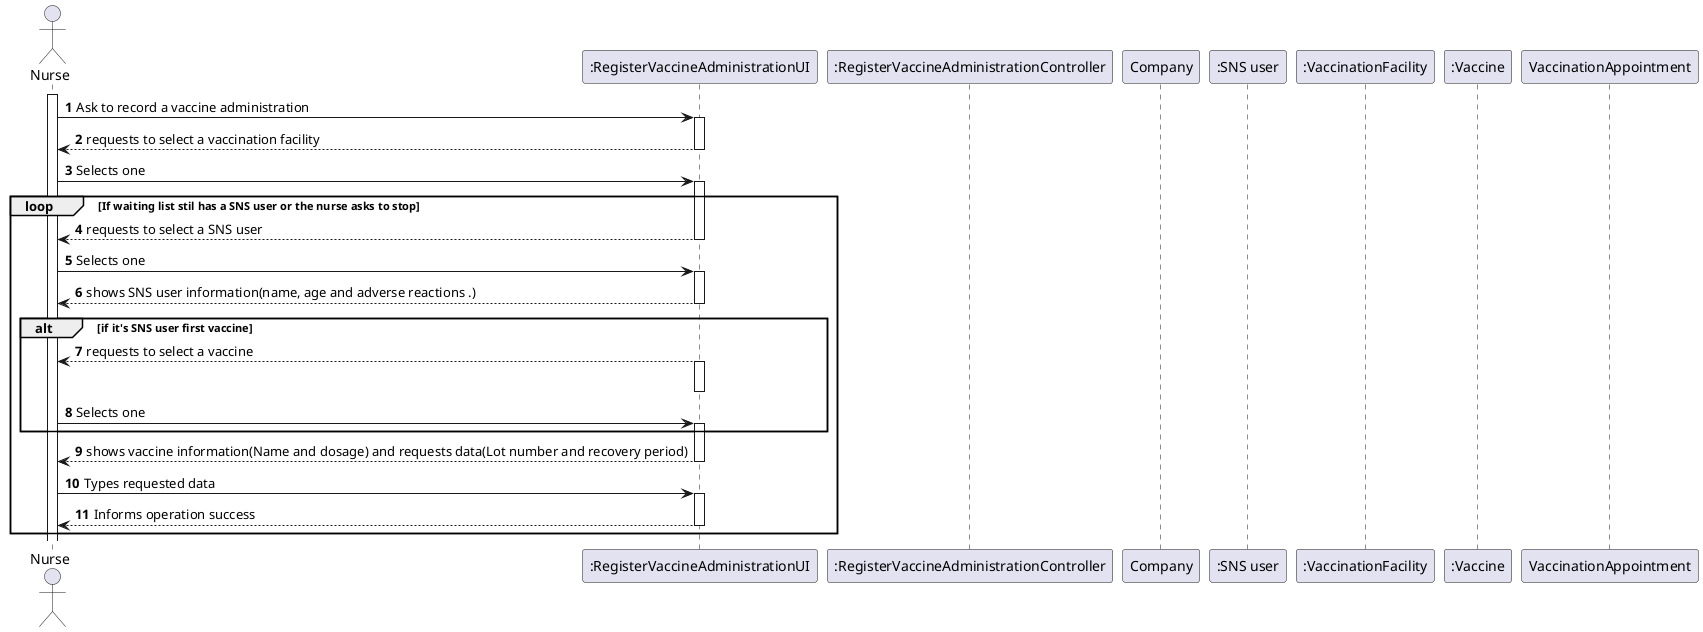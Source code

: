 @startuml
autonumber

actor "Nurse" as nurse

participant ":RegisterVaccineAdministrationUI" as UI
    participant ":RegisterVaccineAdministrationController" as  CTRL
    participant "Company" as COMP
    participant ":SNS user" as user
    participant ":VaccinationFacility" as facility
    participant ":Vaccine" as vaccine
    participant VaccinationAppointment as appointment



activate nurse

nurse-> UI : Ask to record a vaccine administration
activate UI
UI--> nurse : requests to select a vaccination facility
deactivate UI
nurse-> UI : Selects one
activate UI
loop If waiting list stil has a SNS user or the nurse asks to stop
UI--> nurse : requests to select a SNS user
deactivate UI
nurse-> UI : Selects one
activate UI
UI--> nurse : shows SNS user information(name, age and adverse reactions .)
deactivate UI

alt if it's SNS user first vaccine
    UI--> nurse : requests to select a vaccine
    activate UI
    deactivate UI


    nurse-> UI : Selects one
    activate UI
    end

UI--> nurse : shows vaccine information(Name and dosage) and requests data(Lot number and recovery period)
deactivate UI
nurse-> UI : Types requested data
activate UI
UI--> nurse : Informs operation success
deactivate UI
end
@enduml